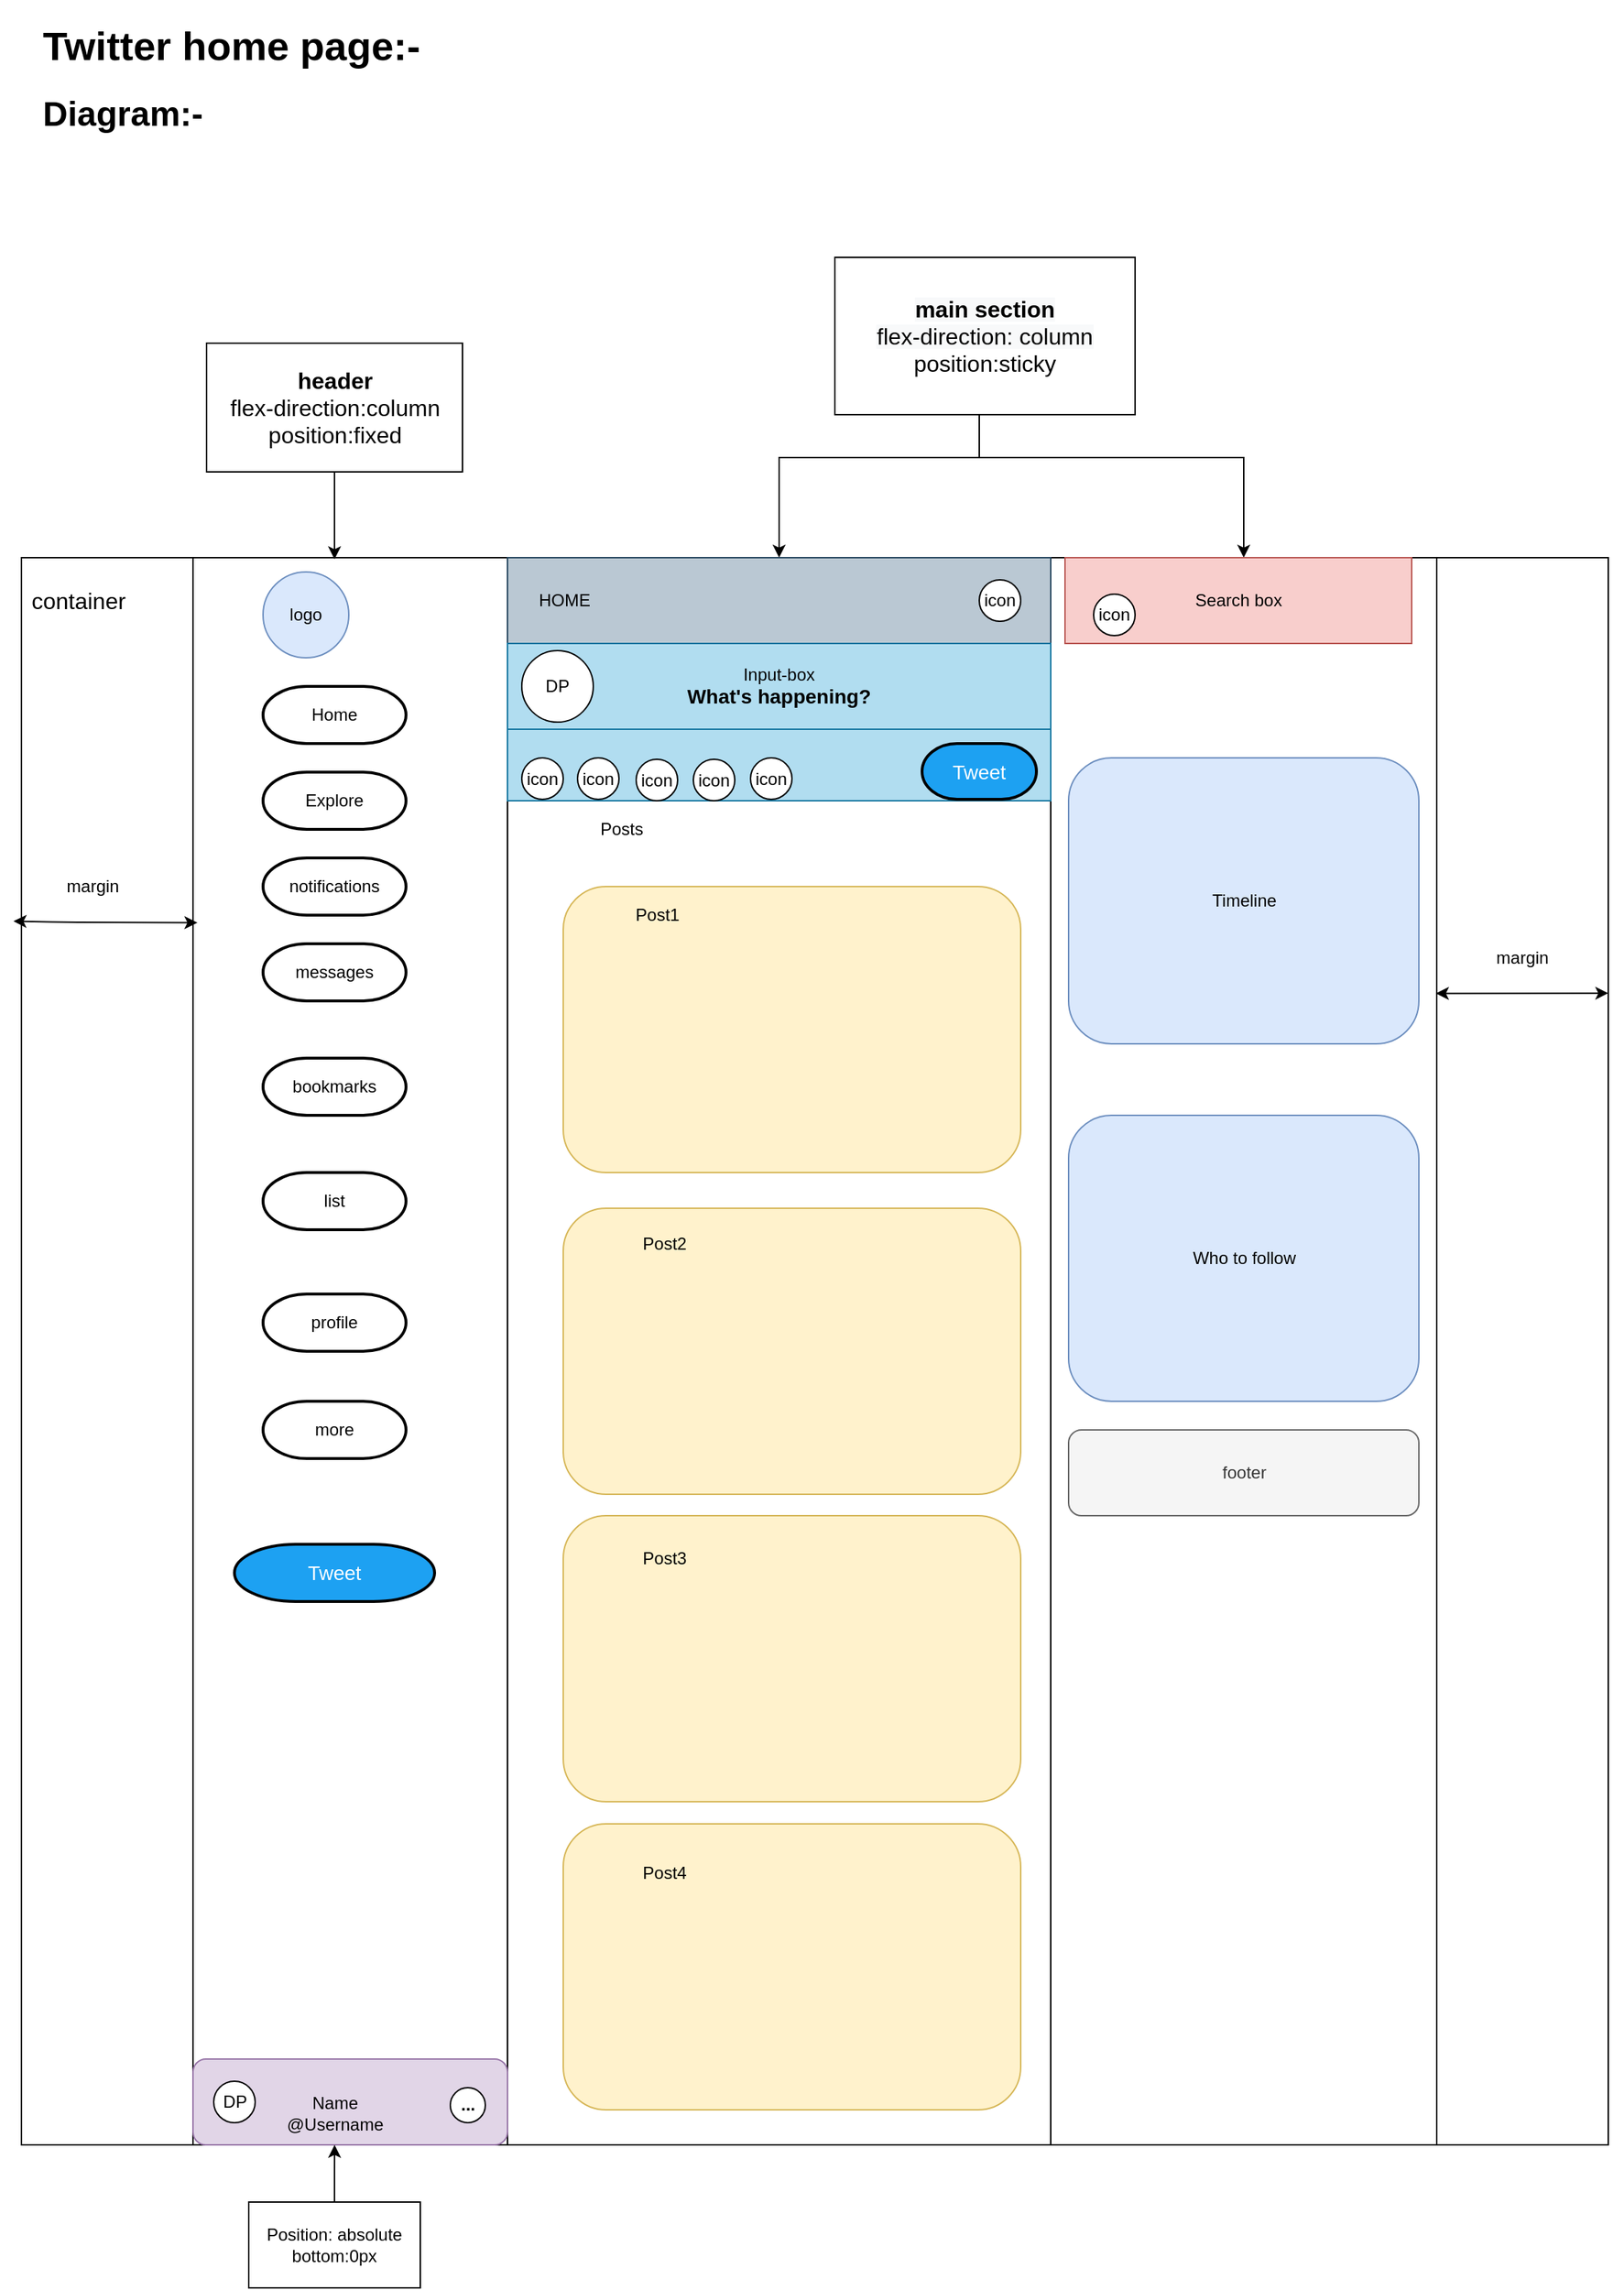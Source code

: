 <mxfile version="14.9.7" type="device"><diagram id="8osU84x52CAb-C8XJKQV" name="Page-1"><mxGraphModel dx="2249" dy="1931" grid="1" gridSize="10" guides="1" tooltips="1" connect="1" arrows="1" fold="1" page="1" pageScale="1" pageWidth="827" pageHeight="1169" math="0" shadow="0"><root><mxCell id="0"/><mxCell id="1" parent="0"/><mxCell id="JgR7z3UT7Tmb-ZQSg0tH-3" value="&lt;h1&gt;Diagram:-&lt;/h1&gt;" style="text;html=1;strokeColor=none;fillColor=none;spacing=5;spacingTop=-20;whiteSpace=wrap;overflow=hidden;rounded=0;" parent="1" vertex="1"><mxGeometry x="20" y="-260" width="130" height="40" as="geometry"/></mxCell><mxCell id="JgR7z3UT7Tmb-ZQSg0tH-4" value="" style="whiteSpace=wrap;html=1;aspect=fixed;" parent="1" vertex="1"><mxGeometry x="10" y="70" width="1110" height="1110" as="geometry"/></mxCell><mxCell id="JgR7z3UT7Tmb-ZQSg0tH-5" value="&lt;font style=&quot;font-size: 16px&quot;&gt;container&lt;/font&gt;" style="text;html=1;strokeColor=none;fillColor=none;align=center;verticalAlign=middle;whiteSpace=wrap;rounded=0;" parent="1" vertex="1"><mxGeometry x="20" y="80" width="60" height="40" as="geometry"/></mxCell><mxCell id="JgR7z3UT7Tmb-ZQSg0tH-10" value="" style="rounded=0;whiteSpace=wrap;html=1;" parent="1" vertex="1"><mxGeometry x="350" y="70" width="650" height="1110" as="geometry"/></mxCell><mxCell id="JgR7z3UT7Tmb-ZQSg0tH-12" value="" style="rounded=0;whiteSpace=wrap;html=1;" parent="1" vertex="1"><mxGeometry x="130" y="70" width="220" height="1110" as="geometry"/></mxCell><mxCell id="VwUVt1MbhmVM_pd4ECnV-2" value="" style="edgeStyle=orthogonalEdgeStyle;rounded=0;orthogonalLoop=1;jettySize=auto;html=1;entryX=0.45;entryY=0.001;entryDx=0;entryDy=0;entryPerimeter=0;" edge="1" parent="1" source="JgR7z3UT7Tmb-ZQSg0tH-15" target="JgR7z3UT7Tmb-ZQSg0tH-12"><mxGeometry relative="1" as="geometry"><mxPoint x="229" y="50" as="targetPoint"/></mxGeometry></mxCell><mxCell id="JgR7z3UT7Tmb-ZQSg0tH-15" value="&lt;span style=&quot;font-size: 16px&quot;&gt;&lt;b&gt;header&lt;/b&gt;&lt;/span&gt;&lt;br style=&quot;font-size: 16px&quot;&gt;&lt;span style=&quot;font-size: 16px&quot;&gt;flex-direction:column&lt;br&gt;position:fixed&lt;br&gt;&lt;/span&gt;" style="rounded=0;whiteSpace=wrap;html=1;" parent="1" vertex="1"><mxGeometry x="139.5" y="-80" width="179" height="90" as="geometry"/></mxCell><mxCell id="JgR7z3UT7Tmb-ZQSg0tH-19" style="edgeStyle=orthogonalEdgeStyle;rounded=0;orthogonalLoop=1;jettySize=auto;html=1;" parent="1" source="JgR7z3UT7Tmb-ZQSg0tH-16" target="JgR7z3UT7Tmb-ZQSg0tH-17" edge="1"><mxGeometry relative="1" as="geometry"><Array as="points"><mxPoint x="680"/><mxPoint x="540"/></Array></mxGeometry></mxCell><mxCell id="JgR7z3UT7Tmb-ZQSg0tH-22" style="edgeStyle=orthogonalEdgeStyle;rounded=0;orthogonalLoop=1;jettySize=auto;html=1;entryX=0.5;entryY=0;entryDx=0;entryDy=0;" parent="1" source="JgR7z3UT7Tmb-ZQSg0tH-16" target="JgR7z3UT7Tmb-ZQSg0tH-18" edge="1"><mxGeometry relative="1" as="geometry"><Array as="points"><mxPoint x="680"/><mxPoint x="865"/></Array></mxGeometry></mxCell><mxCell id="JgR7z3UT7Tmb-ZQSg0tH-16" value="&lt;b&gt;&lt;span style=&quot;color: rgb(0 , 0 , 0) ; font-family: &amp;#34;helvetica&amp;#34; ; font-size: 16px ; font-style: normal ; letter-spacing: normal ; text-align: center ; text-indent: 0px ; text-transform: none ; word-spacing: 0px ; background-color: rgb(248 , 249 , 250) ; display: inline ; float: none&quot;&gt;main section&lt;/span&gt;&lt;br style=&quot;color: rgb(0 , 0 , 0) ; font-family: &amp;#34;helvetica&amp;#34; ; font-size: 16px ; font-style: normal ; letter-spacing: normal ; text-align: center ; text-indent: 0px ; text-transform: none ; word-spacing: 0px ; background-color: rgb(248 , 249 , 250)&quot;&gt;&lt;/b&gt;&lt;span style=&quot;color: rgb(0 , 0 , 0) ; font-family: &amp;#34;helvetica&amp;#34; ; font-size: 16px ; font-style: normal ; font-weight: 400 ; letter-spacing: normal ; text-align: center ; text-indent: 0px ; text-transform: none ; word-spacing: 0px ; background-color: rgb(248 , 249 , 250) ; display: inline ; float: none&quot;&gt;flex-direction: column&lt;br&gt;&lt;/span&gt;&lt;font style=&quot;font-size: 16px&quot;&gt;position:sticky&lt;/font&gt;" style="rounded=0;whiteSpace=wrap;html=1;" parent="1" vertex="1"><mxGeometry x="579" y="-140" width="210" height="110" as="geometry"/></mxCell><mxCell id="JgR7z3UT7Tmb-ZQSg0tH-17" value="" style="rounded=0;whiteSpace=wrap;html=1;" parent="1" vertex="1"><mxGeometry x="350" y="70" width="380" height="1110" as="geometry"/></mxCell><mxCell id="JgR7z3UT7Tmb-ZQSg0tH-18" value="" style="rounded=0;whiteSpace=wrap;html=1;" parent="1" vertex="1"><mxGeometry x="730" y="70" width="270" height="1110" as="geometry"/></mxCell><mxCell id="JgR7z3UT7Tmb-ZQSg0tH-25" value="" style="endArrow=classic;startArrow=classic;html=1;entryX=0.014;entryY=0.23;entryDx=0;entryDy=0;entryPerimeter=0;exitX=-0.005;exitY=0.229;exitDx=0;exitDy=0;exitPerimeter=0;" parent="1" source="JgR7z3UT7Tmb-ZQSg0tH-4" target="JgR7z3UT7Tmb-ZQSg0tH-12" edge="1"><mxGeometry width="50" height="50" relative="1" as="geometry"><mxPoint x="50" y="350" as="sourcePoint"/><mxPoint x="100" y="300" as="targetPoint"/><Array as="points"><mxPoint x="40" y="325"/></Array></mxGeometry></mxCell><mxCell id="JgR7z3UT7Tmb-ZQSg0tH-26" value="" style="endArrow=classic;startArrow=classic;html=1;entryX=0.014;entryY=0.23;entryDx=0;entryDy=0;entryPerimeter=0;exitX=0.003;exitY=0.234;exitDx=0;exitDy=0;exitPerimeter=0;" parent="1" edge="1"><mxGeometry width="50" height="50" relative="1" as="geometry"><mxPoint x="999.44" y="374.74" as="sourcePoint"/><mxPoint x="1120" y="374.6" as="targetPoint"/><Array as="points"/></mxGeometry></mxCell><mxCell id="JgR7z3UT7Tmb-ZQSg0tH-28" value="margin" style="text;html=1;strokeColor=none;fillColor=none;align=center;verticalAlign=middle;whiteSpace=wrap;rounded=0;" parent="1" vertex="1"><mxGeometry x="40" y="290" width="40" height="20" as="geometry"/></mxCell><mxCell id="JgR7z3UT7Tmb-ZQSg0tH-29" value="margin" style="text;html=1;strokeColor=none;fillColor=none;align=center;verticalAlign=middle;whiteSpace=wrap;rounded=0;" parent="1" vertex="1"><mxGeometry x="1040" y="340" width="40" height="20" as="geometry"/></mxCell><mxCell id="JgR7z3UT7Tmb-ZQSg0tH-32" value="logo" style="ellipse;whiteSpace=wrap;html=1;aspect=fixed;fillColor=#dae8fc;strokeColor=#6c8ebf;" parent="1" vertex="1"><mxGeometry x="179" y="80" width="60" height="60" as="geometry"/></mxCell><mxCell id="JgR7z3UT7Tmb-ZQSg0tH-35" value="Home" style="strokeWidth=2;html=1;shape=mxgraph.flowchart.terminator;whiteSpace=wrap;" parent="1" vertex="1"><mxGeometry x="179" y="160" width="100" height="40" as="geometry"/></mxCell><mxCell id="JgR7z3UT7Tmb-ZQSg0tH-36" value="Explore" style="strokeWidth=2;html=1;shape=mxgraph.flowchart.terminator;whiteSpace=wrap;" parent="1" vertex="1"><mxGeometry x="179" y="220" width="100" height="40" as="geometry"/></mxCell><mxCell id="JgR7z3UT7Tmb-ZQSg0tH-37" value="&lt;font color=&quot;#ffffff&quot; style=&quot;font-size: 14px&quot;&gt;Tweet&lt;/font&gt;" style="strokeWidth=2;html=1;shape=mxgraph.flowchart.terminator;whiteSpace=wrap;fillColor=#1DA1F2;" parent="1" vertex="1"><mxGeometry x="159" y="760" width="140" height="40" as="geometry"/></mxCell><mxCell id="JgR7z3UT7Tmb-ZQSg0tH-38" value="more" style="strokeWidth=2;html=1;shape=mxgraph.flowchart.terminator;whiteSpace=wrap;" parent="1" vertex="1"><mxGeometry x="179" y="660" width="100" height="40" as="geometry"/></mxCell><mxCell id="JgR7z3UT7Tmb-ZQSg0tH-39" value="profile" style="strokeWidth=2;html=1;shape=mxgraph.flowchart.terminator;whiteSpace=wrap;" parent="1" vertex="1"><mxGeometry x="179" y="585" width="100" height="40" as="geometry"/></mxCell><mxCell id="JgR7z3UT7Tmb-ZQSg0tH-40" value="list" style="strokeWidth=2;html=1;shape=mxgraph.flowchart.terminator;whiteSpace=wrap;" parent="1" vertex="1"><mxGeometry x="179" y="500" width="100" height="40" as="geometry"/></mxCell><mxCell id="JgR7z3UT7Tmb-ZQSg0tH-41" value="notifications" style="strokeWidth=2;html=1;shape=mxgraph.flowchart.terminator;whiteSpace=wrap;" parent="1" vertex="1"><mxGeometry x="179" y="280" width="100" height="40" as="geometry"/></mxCell><mxCell id="JgR7z3UT7Tmb-ZQSg0tH-42" value="bookmarks" style="strokeWidth=2;html=1;shape=mxgraph.flowchart.terminator;whiteSpace=wrap;" parent="1" vertex="1"><mxGeometry x="179" y="420" width="100" height="40" as="geometry"/></mxCell><mxCell id="JgR7z3UT7Tmb-ZQSg0tH-43" value="messages" style="strokeWidth=2;html=1;shape=mxgraph.flowchart.terminator;whiteSpace=wrap;" parent="1" vertex="1"><mxGeometry x="179" y="340" width="100" height="40" as="geometry"/></mxCell><mxCell id="JgR7z3UT7Tmb-ZQSg0tH-44" value="" style="rounded=1;whiteSpace=wrap;html=1;fillColor=#e1d5e7;strokeColor=#9673a6;" parent="1" vertex="1"><mxGeometry x="130" y="1120" width="220" height="60" as="geometry"/></mxCell><mxCell id="JgR7z3UT7Tmb-ZQSg0tH-45" value="DP" style="ellipse;whiteSpace=wrap;html=1;aspect=fixed;fillColor=#FFFFFF;" parent="1" vertex="1"><mxGeometry x="144.5" y="1135.5" width="29" height="29" as="geometry"/></mxCell><mxCell id="JgR7z3UT7Tmb-ZQSg0tH-46" value="Name&lt;br&gt;@Username" style="text;html=1;strokeColor=none;fillColor=none;align=center;verticalAlign=middle;whiteSpace=wrap;rounded=0;" parent="1" vertex="1"><mxGeometry x="188.75" y="1135.5" width="80.5" height="44.5" as="geometry"/></mxCell><mxCell id="JgR7z3UT7Tmb-ZQSg0tH-47" value="" style="rounded=0;whiteSpace=wrap;html=1;fillColor=#bac8d3;strokeColor=#23445d;" parent="1" vertex="1"><mxGeometry x="350" y="70" width="380" height="60" as="geometry"/></mxCell><mxCell id="JgR7z3UT7Tmb-ZQSg0tH-49" value="HOME" style="text;html=1;strokeColor=none;fillColor=none;align=center;verticalAlign=middle;whiteSpace=wrap;rounded=0;" parent="1" vertex="1"><mxGeometry x="360" y="90" width="60" height="20" as="geometry"/></mxCell><mxCell id="JgR7z3UT7Tmb-ZQSg0tH-50" value="icon" style="ellipse;whiteSpace=wrap;html=1;aspect=fixed;fillColor=#FFFFFF;" parent="1" vertex="1"><mxGeometry x="680" y="85.5" width="29" height="29" as="geometry"/></mxCell><mxCell id="JgR7z3UT7Tmb-ZQSg0tH-52" value="" style="rounded=0;whiteSpace=wrap;html=1;fillColor=#b1ddf0;strokeColor=#10739e;" parent="1" vertex="1"><mxGeometry x="350" y="130" width="380" height="110" as="geometry"/></mxCell><mxCell id="JgR7z3UT7Tmb-ZQSg0tH-53" value="Input-box&lt;br&gt;&lt;b&gt;&lt;font style=&quot;font-size: 14px&quot;&gt;What's happening?&lt;/font&gt;&lt;/b&gt;" style="rounded=0;whiteSpace=wrap;html=1;fillColor=#b1ddf0;strokeColor=#10739e;" parent="1" vertex="1"><mxGeometry x="350" y="130" width="380" height="60" as="geometry"/></mxCell><mxCell id="JgR7z3UT7Tmb-ZQSg0tH-54" value="DP" style="ellipse;whiteSpace=wrap;html=1;aspect=fixed;" parent="1" vertex="1"><mxGeometry x="360" y="135" width="50" height="50" as="geometry"/></mxCell><mxCell id="JgR7z3UT7Tmb-ZQSg0tH-56" value="icon" style="ellipse;whiteSpace=wrap;html=1;aspect=fixed;fillColor=#FFFFFF;" parent="1" vertex="1"><mxGeometry x="360" y="210" width="29" height="29" as="geometry"/></mxCell><mxCell id="JgR7z3UT7Tmb-ZQSg0tH-57" value="icon" style="ellipse;whiteSpace=wrap;html=1;aspect=fixed;fillColor=#FFFFFF;" parent="1" vertex="1"><mxGeometry x="520" y="210" width="29" height="29" as="geometry"/></mxCell><mxCell id="JgR7z3UT7Tmb-ZQSg0tH-58" value="icon" style="ellipse;whiteSpace=wrap;html=1;aspect=fixed;fillColor=#FFFFFF;" parent="1" vertex="1"><mxGeometry x="480" y="211" width="29" height="29" as="geometry"/></mxCell><mxCell id="JgR7z3UT7Tmb-ZQSg0tH-59" value="icon" style="ellipse;whiteSpace=wrap;html=1;aspect=fixed;fillColor=#FFFFFF;" parent="1" vertex="1"><mxGeometry x="440" y="211" width="29" height="29" as="geometry"/></mxCell><mxCell id="JgR7z3UT7Tmb-ZQSg0tH-60" value="icon" style="ellipse;whiteSpace=wrap;html=1;aspect=fixed;fillColor=#FFFFFF;" parent="1" vertex="1"><mxGeometry x="399" y="210" width="29" height="29" as="geometry"/></mxCell><mxCell id="JgR7z3UT7Tmb-ZQSg0tH-62" value="&lt;font color=&quot;#ffffff&quot; style=&quot;font-size: 14px&quot;&gt;Tweet&lt;/font&gt;" style="strokeWidth=2;html=1;shape=mxgraph.flowchart.terminator;whiteSpace=wrap;fillColor=#1DA1F2;" parent="1" vertex="1"><mxGeometry x="640" y="200" width="80" height="39" as="geometry"/></mxCell><mxCell id="JgR7z3UT7Tmb-ZQSg0tH-63" value="" style="rounded=1;whiteSpace=wrap;html=1;fillColor=#fff2cc;strokeColor=#d6b656;" parent="1" vertex="1"><mxGeometry x="389" y="300" width="320" height="200" as="geometry"/></mxCell><mxCell id="JgR7z3UT7Tmb-ZQSg0tH-64" value="Posts" style="text;html=1;strokeColor=none;fillColor=none;align=center;verticalAlign=middle;whiteSpace=wrap;rounded=0;" parent="1" vertex="1"><mxGeometry x="370" y="250" width="120" height="20" as="geometry"/></mxCell><mxCell id="JgR7z3UT7Tmb-ZQSg0tH-65" value="" style="rounded=1;whiteSpace=wrap;html=1;fillColor=#fff2cc;strokeColor=#d6b656;" parent="1" vertex="1"><mxGeometry x="389" y="955.5" width="320" height="200" as="geometry"/></mxCell><mxCell id="JgR7z3UT7Tmb-ZQSg0tH-66" value="" style="rounded=1;whiteSpace=wrap;html=1;fillColor=#fff2cc;strokeColor=#d6b656;" parent="1" vertex="1"><mxGeometry x="389" y="740" width="320" height="200" as="geometry"/></mxCell><mxCell id="JgR7z3UT7Tmb-ZQSg0tH-67" value="" style="rounded=1;whiteSpace=wrap;html=1;fillColor=#fff2cc;strokeColor=#d6b656;" parent="1" vertex="1"><mxGeometry x="389" y="525" width="320" height="200" as="geometry"/></mxCell><mxCell id="JgR7z3UT7Tmb-ZQSg0tH-68" value="Post4" style="text;html=1;strokeColor=none;fillColor=none;align=center;verticalAlign=middle;whiteSpace=wrap;rounded=0;" parent="1" vertex="1"><mxGeometry x="400" y="980" width="120" height="20" as="geometry"/></mxCell><mxCell id="JgR7z3UT7Tmb-ZQSg0tH-69" value="Post3" style="text;html=1;strokeColor=none;fillColor=none;align=center;verticalAlign=middle;whiteSpace=wrap;rounded=0;" parent="1" vertex="1"><mxGeometry x="400" y="760" width="120" height="20" as="geometry"/></mxCell><mxCell id="JgR7z3UT7Tmb-ZQSg0tH-70" value="Post2" style="text;html=1;strokeColor=none;fillColor=none;align=center;verticalAlign=middle;whiteSpace=wrap;rounded=0;" parent="1" vertex="1"><mxGeometry x="400" y="540" width="120" height="20" as="geometry"/></mxCell><mxCell id="JgR7z3UT7Tmb-ZQSg0tH-71" value="Post1" style="text;html=1;strokeColor=none;fillColor=none;align=center;verticalAlign=middle;whiteSpace=wrap;rounded=0;" parent="1" vertex="1"><mxGeometry x="394.5" y="310" width="120" height="20" as="geometry"/></mxCell><mxCell id="JgR7z3UT7Tmb-ZQSg0tH-73" value="Search box" style="rounded=0;whiteSpace=wrap;html=1;fillColor=#f8cecc;strokeColor=#b85450;" parent="1" vertex="1"><mxGeometry x="740" y="70" width="242.5" height="60" as="geometry"/></mxCell><mxCell id="JgR7z3UT7Tmb-ZQSg0tH-74" value="icon" style="ellipse;whiteSpace=wrap;html=1;aspect=fixed;fillColor=#FFFFFF;" parent="1" vertex="1"><mxGeometry x="760" y="95.5" width="29" height="29" as="geometry"/></mxCell><mxCell id="JgR7z3UT7Tmb-ZQSg0tH-76" value="Timeline" style="rounded=1;whiteSpace=wrap;html=1;fillColor=#dae8fc;strokeColor=#6c8ebf;" parent="1" vertex="1"><mxGeometry x="742.5" y="210" width="245" height="200" as="geometry"/></mxCell><mxCell id="JgR7z3UT7Tmb-ZQSg0tH-77" value="Who to follow" style="rounded=1;whiteSpace=wrap;html=1;fillColor=#dae8fc;strokeColor=#6c8ebf;" parent="1" vertex="1"><mxGeometry x="742.5" y="460" width="245" height="200" as="geometry"/></mxCell><mxCell id="JgR7z3UT7Tmb-ZQSg0tH-78" value="footer" style="rounded=1;whiteSpace=wrap;html=1;fillColor=#f5f5f5;strokeColor=#666666;fontColor=#333333;" parent="1" vertex="1"><mxGeometry x="742.5" y="680" width="245" height="60" as="geometry"/></mxCell><mxCell id="VwUVt1MbhmVM_pd4ECnV-3" value="&lt;h1&gt;&lt;font style=&quot;font-size: 28px&quot;&gt;Twitter home page:-&lt;/font&gt;&lt;/h1&gt;" style="text;html=1;strokeColor=none;fillColor=none;spacing=5;spacingTop=-20;whiteSpace=wrap;overflow=hidden;rounded=0;" vertex="1" parent="1"><mxGeometry x="20" y="-310" width="278" height="50" as="geometry"/></mxCell><mxCell id="VwUVt1MbhmVM_pd4ECnV-8" value="" style="edgeStyle=orthogonalEdgeStyle;rounded=0;orthogonalLoop=1;jettySize=auto;html=1;" edge="1" parent="1" source="VwUVt1MbhmVM_pd4ECnV-4" target="JgR7z3UT7Tmb-ZQSg0tH-46"><mxGeometry relative="1" as="geometry"/></mxCell><mxCell id="VwUVt1MbhmVM_pd4ECnV-4" value="Position: absolute&lt;br&gt;bottom:0px" style="rounded=0;whiteSpace=wrap;html=1;" vertex="1" parent="1"><mxGeometry x="169" y="1220" width="120" height="60" as="geometry"/></mxCell><mxCell id="VwUVt1MbhmVM_pd4ECnV-9" value="&lt;b&gt;...&lt;/b&gt;" style="ellipse;whiteSpace=wrap;html=1;aspect=fixed;fillColor=#FFFFFF;" vertex="1" parent="1"><mxGeometry x="310" y="1140" width="24.5" height="24.5" as="geometry"/></mxCell></root></mxGraphModel></diagram></mxfile>